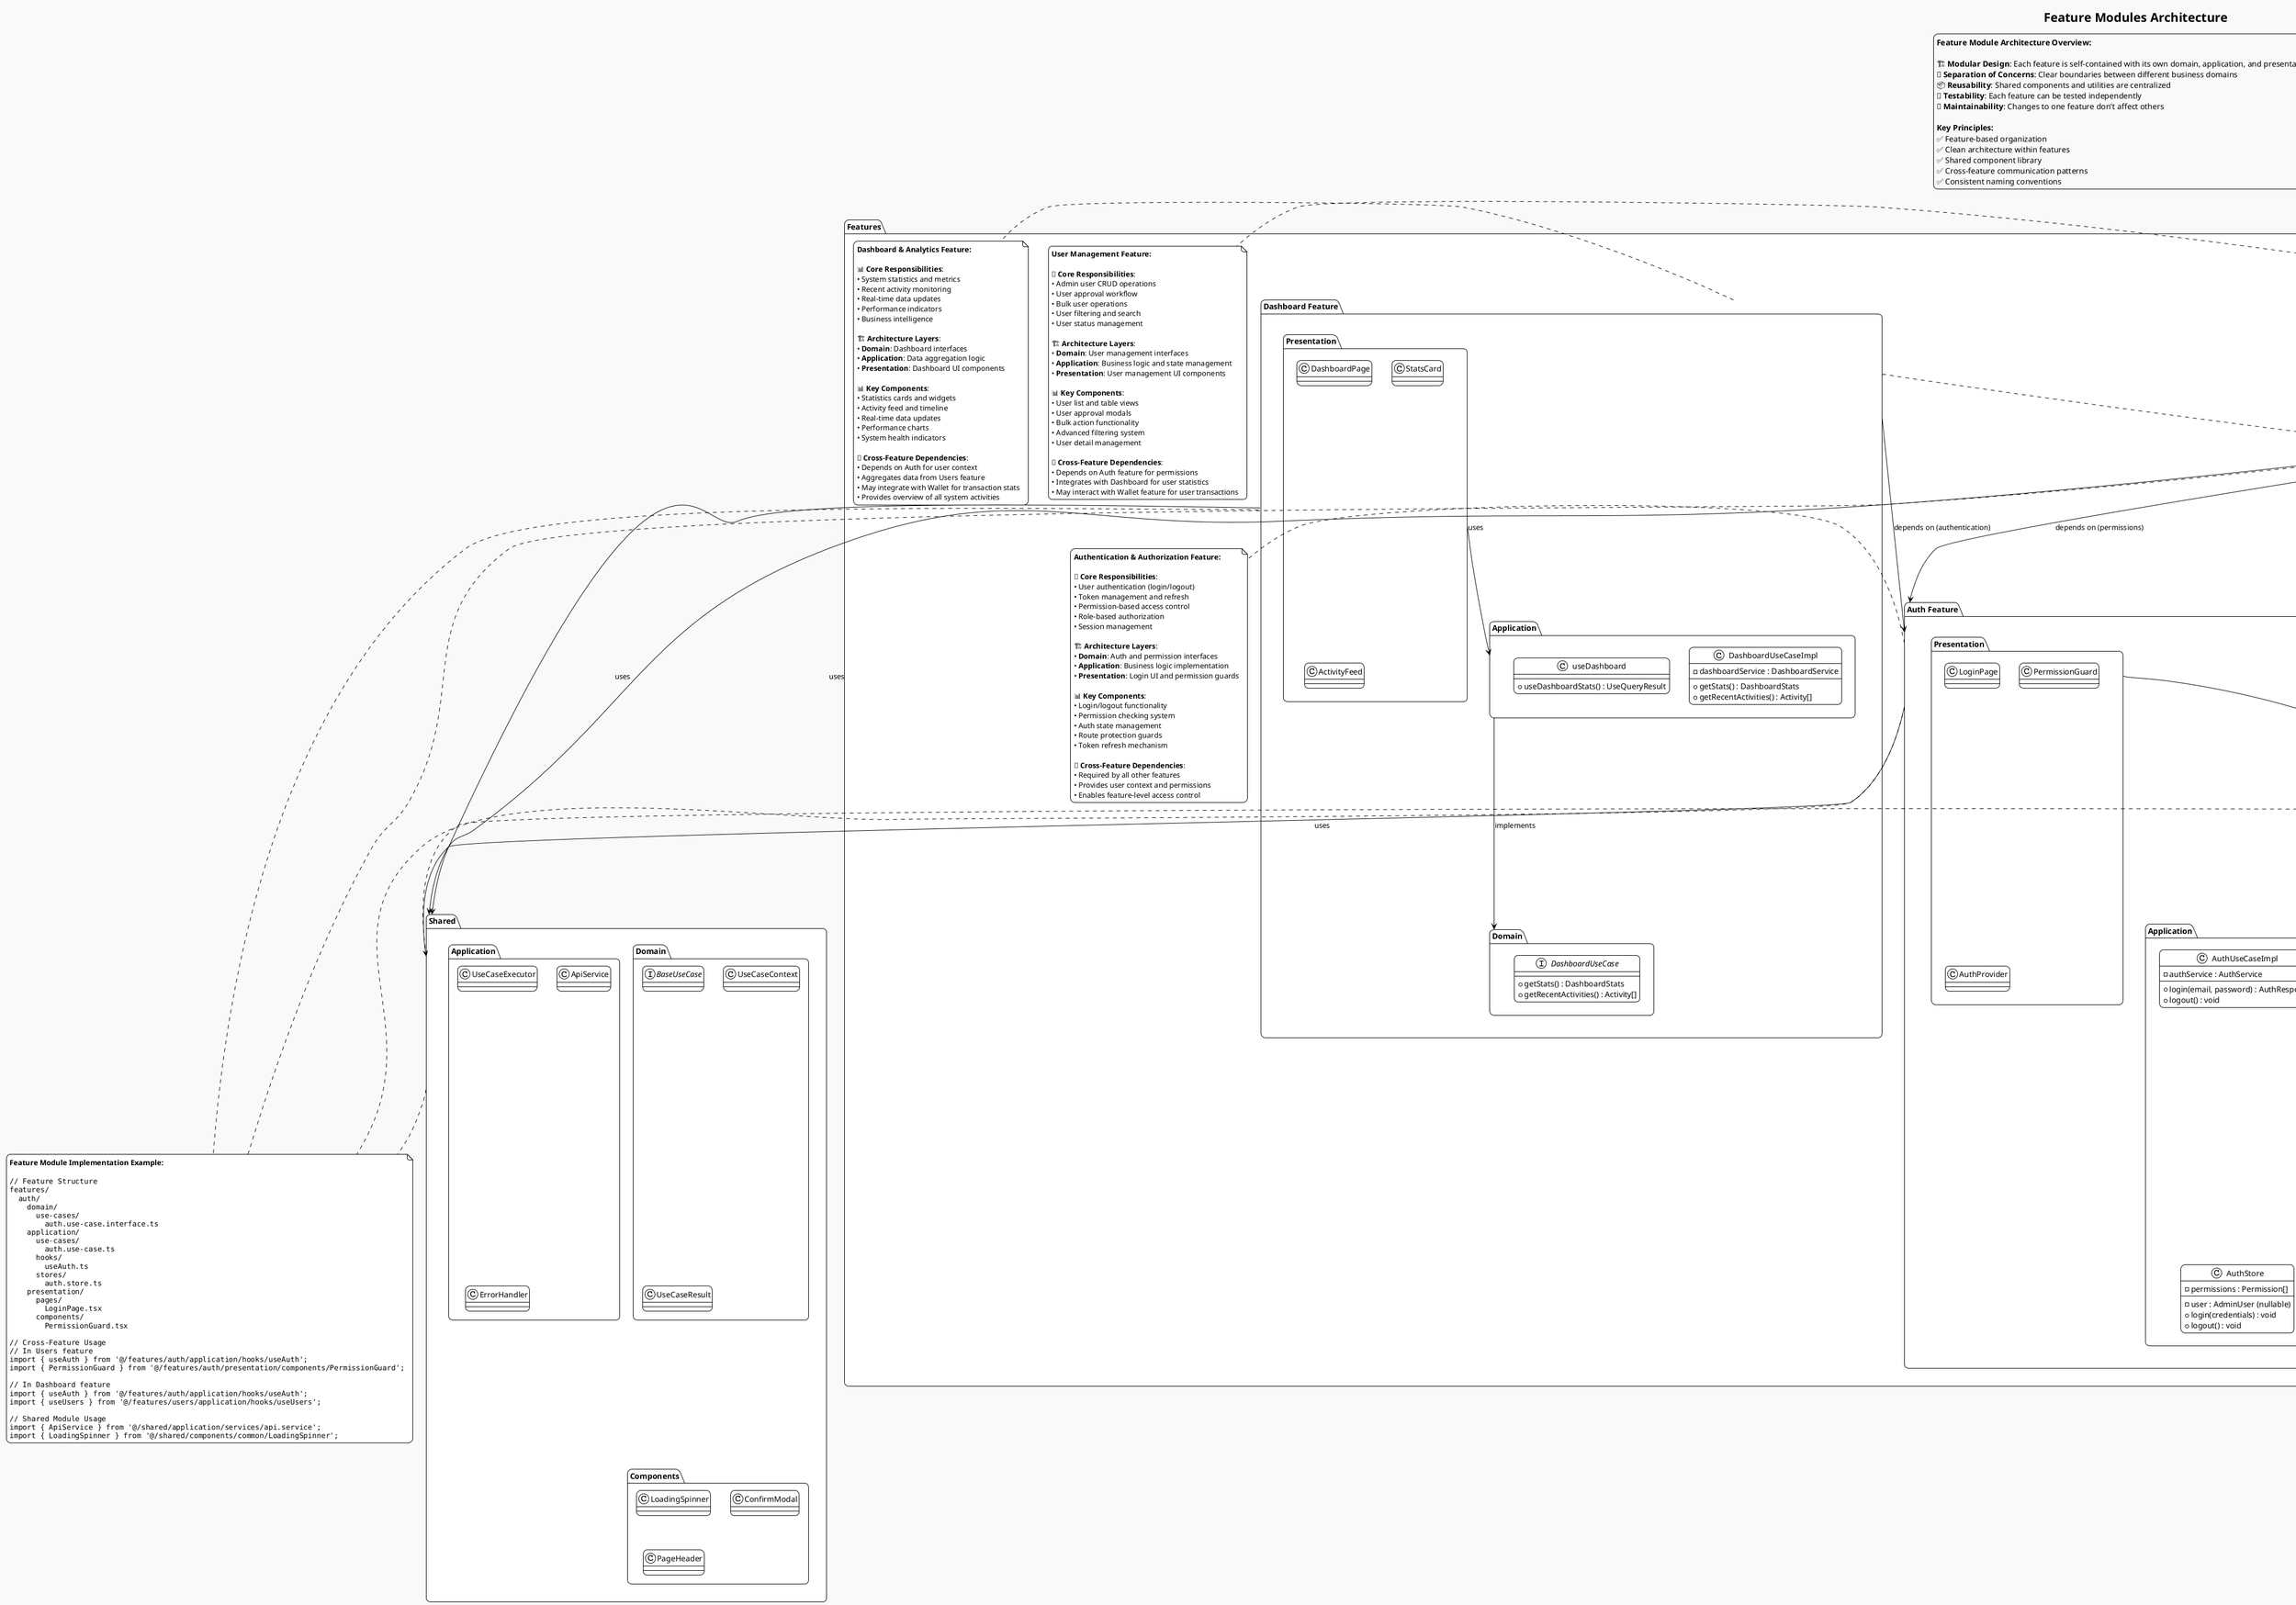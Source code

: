 @startuml Feature Modules
!theme plain
skinparam componentStyle uml2
skinparam shadowing false
skinparam roundcorner 15
skinparam monochrome true
skinparam backgroundColor #F9F9F9
skinparam ArrowColor Black
skinparam ArrowFontColor Black
skinparam defaultFontName "Nanum Gothic"

title Feature Modules Architecture

legend top
  **Feature Module Architecture Overview:**

  🏗️ **Modular Design**: Each feature is self-contained with its own domain, application, and presentation layers
  🔄 **Separation of Concerns**: Clear boundaries between different business domains
  📦 **Reusability**: Shared components and utilities are centralized
  🧪 **Testability**: Each feature can be tested independently
  🔧 **Maintainability**: Changes to one feature don't affect others

  **Key Principles:**
  ✅ Feature-based organization
  ✅ Clean architecture within features
  ✅ Shared component library
  ✅ Cross-feature communication patterns
  ✅ Consistent naming conventions
end legend

package "Features" as Features {
  package "Auth Feature" as AuthFeature {
    package "Domain" as AuthDomain {
      interface "AuthUseCase" as IAuthUseCase {
        + login(email, password) : AuthResponse
        + logout() : void
        + refreshToken(token) : RefreshResponse
      }

      interface "PermissionUseCase" as IPermissionUseCase {
        + getMyPermissions() : Permission[]
        + checkPermission(resource, action) : boolean
      }
    }

    package "Application" as AuthApplication {
      class "AuthUseCaseImpl" as AuthUseCaseImpl {
        - authService : AuthService
        + login(email, password) : AuthResponse
        + logout() : void
      }

      class "PermissionUseCaseImpl" as PermissionUseCaseImpl {
        - permissionService : PermissionService
        + getMyPermissions() : Permission[]
        + checkPermission(resource, action) : boolean
      }

      class "AuthStore" as AuthStore {
        - user : AdminUser (nullable)
        - permissions : Permission[]
        + login(credentials) : void
        + logout() : void
      }

      class "useAuth" as UseAuth {
        + useAuth() : AuthState
      }
    }

    package "Presentation" as AuthPresentation {
      class "LoginPage" as LoginPage
      class "PermissionGuard" as PermissionGuard
      class "AuthProvider" as AuthProvider
    }
  }

note right of AuthFeature
  **Authentication & Authorization Feature:**

  🔐 **Core Responsibilities**:
  • User authentication (login/logout)
  • Token management and refresh
  • Permission-based access control
  • Role-based authorization
  • Session management

  🏗️ **Architecture Layers**:
  • **Domain**: Auth and permission interfaces
  • **Application**: Business logic implementation
  • **Presentation**: Login UI and permission guards

  📊 **Key Components**:
  • Login/logout functionality
  • Permission checking system
  • Auth state management
  • Route protection guards
  • Token refresh mechanism

  🔗 **Cross-Feature Dependencies**:
  • Required by all other features
  • Provides user context and permissions
  • Enables feature-level access control
end note

  package "Users Feature" as UsersFeature {
    package "Domain" as UsersDomain {
      interface "UserManagementUseCase" as IUserManagement {
        + getAllUsers(filters) : AdminUser[]
        + approveUser(userId, data) : AdminUser
        + updateUser(userId, data) : AdminUser
      }
    }

    package "Application" as UsersApplication {
      class "UserManagementUseCaseImpl" as UserManagementImpl {
        - userService : UserService
        + getAllUsers(filters) : AdminUser[]
        + approveUser(userId, data) : AdminUser
      }

      class "UserStore" as UserStore {
        - users : AdminUser[]
        - selectedUsers : string[]
        + setUsers(users) : void
        + addUser(user) : void
      }

      class "useUsers" as UseUsers {
        + useUsers(filters) : UseQueryResult
      }
    }

    package "Presentation" as UsersPresentation {
      class "UserManagementPage" as UserManagementPage
      class "UserTable" as UserTable
      class "UserApprovalModal" as UserApprovalModal
    }
  }

note right of UsersFeature
  **User Management Feature:**

  👥 **Core Responsibilities**:
  • Admin user CRUD operations
  • User approval workflow
  • Bulk user operations
  • User filtering and search
  • User status management

  🏗️ **Architecture Layers**:
  • **Domain**: User management interfaces
  • **Application**: Business logic and state management
  • **Presentation**: User management UI components

  📊 **Key Components**:
  • User list and table views
  • User approval modals
  • Bulk action functionality
  • Advanced filtering system
  • User detail management

  🔗 **Cross-Feature Dependencies**:
  • Depends on Auth feature for permissions
  • Integrates with Dashboard for user statistics
  • May interact with Wallet feature for user transactions
end note

  package "Dashboard Feature" as DashboardFeature {
    package "Domain" as DashboardDomain {
      interface "DashboardUseCase" as IDashboardUseCase {
        + getStats() : DashboardStats
        + getRecentActivities() : Activity[]
      }
    }

    package "Application" as DashboardApplication {
      class "DashboardUseCaseImpl" as DashboardUseCaseImpl {
        - dashboardService : DashboardService
        + getStats() : DashboardStats
        + getRecentActivities() : Activity[]
      }

      class "useDashboard" as UseDashboard {
        + useDashboardStats() : UseQueryResult
      }
    }

    package "Presentation" as DashboardPresentation {
      class "DashboardPage" as DashboardPage
      class "StatsCard" as StatsCard
      class "ActivityFeed" as ActivityFeed
    }
  }

note right of DashboardFeature
  **Dashboard & Analytics Feature:**

  📊 **Core Responsibilities**:
  • System statistics and metrics
  • Recent activity monitoring
  • Real-time data updates
  • Performance indicators
  • Business intelligence

  🏗️ **Architecture Layers**:
  • **Domain**: Dashboard interfaces
  • **Application**: Data aggregation logic
  • **Presentation**: Dashboard UI components

  📊 **Key Components**:
  • Statistics cards and widgets
  • Activity feed and timeline
  • Real-time data updates
  • Performance charts
  • System health indicators

  🔗 **Cross-Feature Dependencies**:
  • Depends on Auth for user context
  • Aggregates data from Users feature
  • May integrate with Wallet for transaction stats
  • Provides overview of all system activities
end note
}

package "Shared" as Shared {
  package "Domain" as SharedDomain {
    interface "BaseUseCase" as IBaseUseCase
    class "UseCaseContext" as UseCaseContext
    class "UseCaseResult" as UseCaseResult
  }

  package "Application" as SharedApplication {
    class "UseCaseExecutor" as UseCaseExecutor
    class "ApiService" as ApiService
    class "ErrorHandler" as ErrorHandler
  }

  package "Components" as SharedComponents {
    class "LoadingSpinner" as LoadingSpinner
    class "ConfirmModal" as ConfirmModal
    class "PageHeader" as PageHeader
  }
}

note right of Shared
  **Shared Module:**

  🔧 **Core Responsibilities**:
  • Common interfaces and base classes
  • Reusable utility services
  • Shared UI components
  • Cross-cutting concerns
  • Infrastructure services

  🏗️ **Architecture Layers**:
  • **Domain**: Base interfaces and common types
  • **Application**: Shared services and utilities
  • **Components**: Reusable UI components

  📊 **Key Components**:
  • Base use case interfaces
  • API service and error handling
  • Common UI components (modals, spinners)
  • Utility functions and helpers
  • Cross-cutting middleware

  🔗 **Usage Pattern**:
  • Imported by all feature modules
  • Provides foundation for feature development
  • Ensures consistency across features
  • Reduces code duplication
end note

' Feature dependencies
AuthFeature --> Shared : uses
UsersFeature --> Shared : uses
DashboardFeature --> Shared : uses

' Internal dependencies
AuthApplication --> AuthDomain : implements
AuthPresentation --> AuthApplication : uses
UsersApplication --> UsersDomain : implements
UsersPresentation --> UsersApplication : uses
DashboardApplication --> DashboardDomain : implements
DashboardPresentation --> DashboardApplication : uses

' Cross-feature dependencies
UsersFeature --> AuthFeature : depends on (permissions)
DashboardFeature --> AuthFeature : depends on (authentication)

note as N_CrossFeatureCommunication
  **Cross-Feature Communication Patterns:**

  🔗 **Dependency Types**:
  • **Direct Dependencies**: Features directly import from other features
  • **Event-Based**: Features communicate through events
  • **Shared State**: Features share state through global stores
  • **Service Layer**: Features communicate through shared services

  📊 **Communication Examples**:
  • Auth → All Features: User context and permissions
  • Users → Dashboard: User statistics and metrics
  • Dashboard → All Features: System-wide notifications

  🛡️ **Best Practices**:
  • Minimize cross-feature dependencies
  • Use interfaces for feature boundaries
  • Implement event-driven communication
  • Keep shared state minimal
  • Document feature interfaces clearly
end note

AuthFeature .. N_CrossFeatureCommunication
UsersFeature .. N_CrossFeatureCommunication
DashboardFeature .. N_CrossFeatureCommunication

note as N_ImplementationExample
  **Feature Module Implementation Example:**

  <code>
  // Feature Structure
  features/
    auth/
      domain/
        use-cases/
          auth.use-case.interface.ts
      application/
        use-cases/
          auth.use-case.ts
        hooks/
          useAuth.ts
        stores/
          auth.store.ts
      presentation/
        pages/
          LoginPage.tsx
        components/
          PermissionGuard.tsx

  // Cross-Feature Usage
  // In Users feature
  import { useAuth } from '@/features/auth/application/hooks/useAuth';
  import { PermissionGuard } from '@/features/auth/presentation/components/PermissionGuard';

  // In Dashboard feature
  import { useAuth } from '@/features/auth/application/hooks/useAuth';
  import { useUsers } from '@/features/users/application/hooks/useUsers';

  // Shared Module Usage
  import { ApiService } from '@/shared/application/services/api.service';
  import { LoadingSpinner } from '@/shared/components/common/LoadingSpinner';
  </code>
end note

AuthFeature .. N_ImplementationExample
UsersFeature .. N_ImplementationExample
DashboardFeature .. N_ImplementationExample
Shared .. N_ImplementationExample

@enduml
